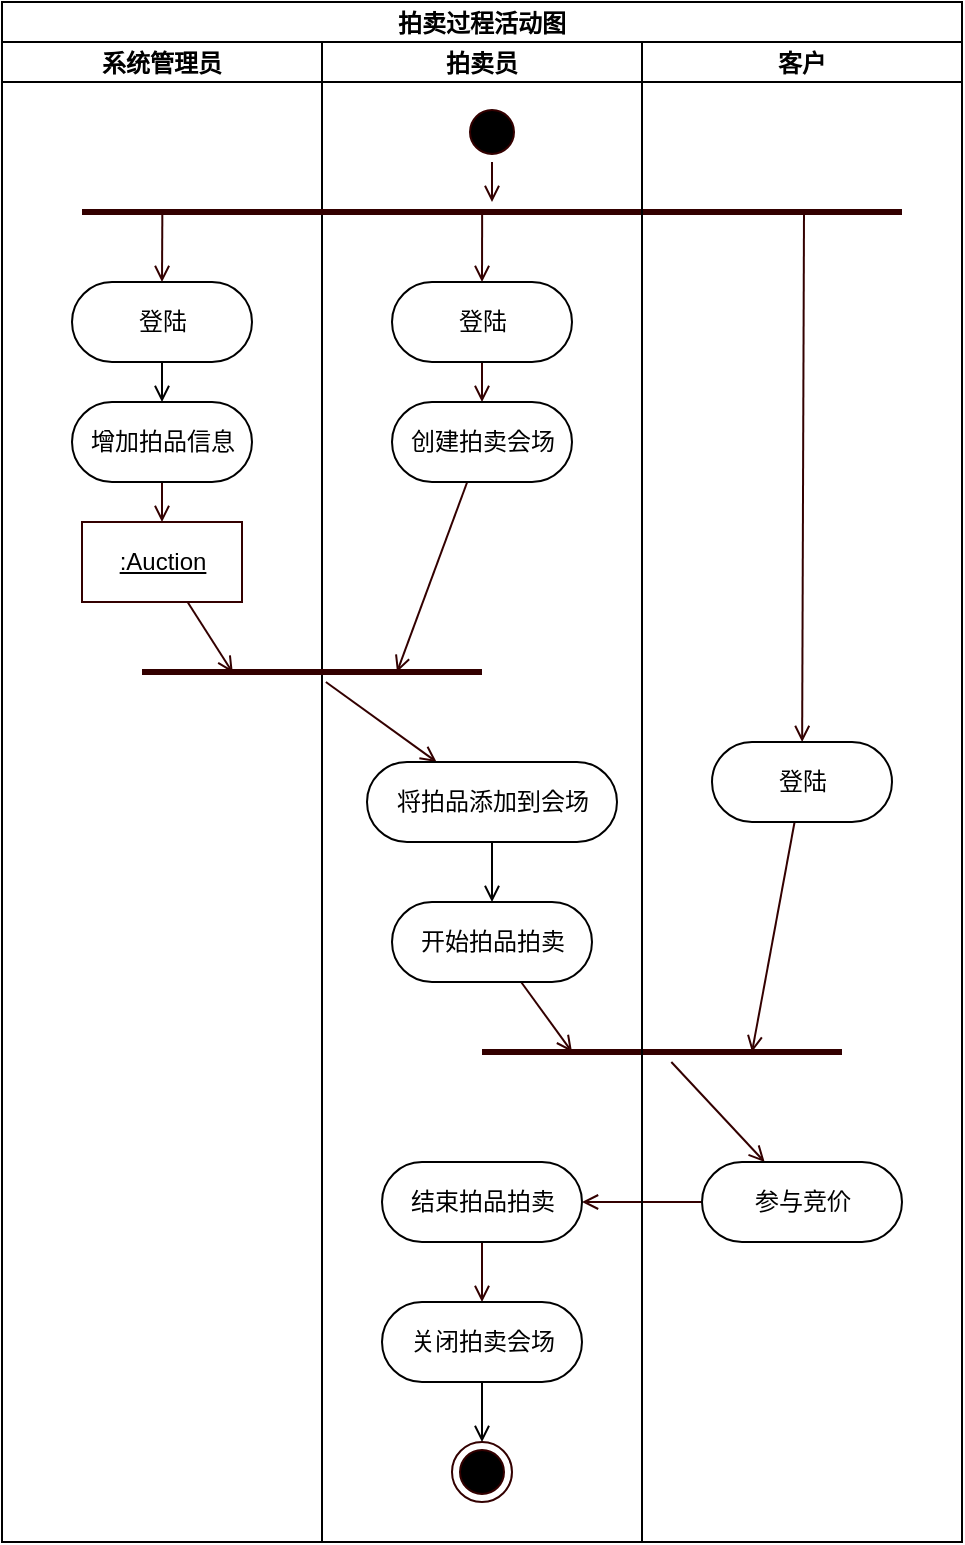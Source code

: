 <mxfile version="20.3.0" type="device"><diagram id="l4msW8cr1XuDylNJ1Xbq" name="第 1 页"><mxGraphModel dx="727" dy="452" grid="1" gridSize="10" guides="1" tooltips="1" connect="1" arrows="1" fold="1" page="1" pageScale="1" pageWidth="827" pageHeight="1169" math="0" shadow="0"><root><mxCell id="0"/><mxCell id="1" parent="0"/><mxCell id="09FqrdzeyCbM9bqOxDSP-15" value="拍卖过程活动图" style="swimlane;childLayout=stackLayout;resizeParent=1;resizeParentMax=0;startSize=20;" parent="1" vertex="1"><mxGeometry x="189" y="300" width="480" height="770" as="geometry"/></mxCell><mxCell id="09FqrdzeyCbM9bqOxDSP-16" value="系统管理员" style="swimlane;startSize=20;" parent="09FqrdzeyCbM9bqOxDSP-15" vertex="1"><mxGeometry y="20" width="160" height="750" as="geometry"/></mxCell><mxCell id="09FqrdzeyCbM9bqOxDSP-24" value="" style="edgeStyle=none;rounded=0;orthogonalLoop=1;jettySize=auto;html=1;endArrow=open;endFill=0;" parent="09FqrdzeyCbM9bqOxDSP-16" source="09FqrdzeyCbM9bqOxDSP-21" target="09FqrdzeyCbM9bqOxDSP-22" edge="1"><mxGeometry relative="1" as="geometry"/></mxCell><mxCell id="09FqrdzeyCbM9bqOxDSP-21" value="登陆" style="html=1;dashed=0;whitespace=wrap;shape=mxgraph.dfd.start" parent="09FqrdzeyCbM9bqOxDSP-16" vertex="1"><mxGeometry x="35" y="120" width="90" height="40" as="geometry"/></mxCell><mxCell id="09FqrdzeyCbM9bqOxDSP-30" value="" style="edgeStyle=none;rounded=0;orthogonalLoop=1;jettySize=auto;html=1;strokeColor=#330000;endArrow=open;endFill=0;" parent="09FqrdzeyCbM9bqOxDSP-16" source="09FqrdzeyCbM9bqOxDSP-22" target="09FqrdzeyCbM9bqOxDSP-29" edge="1"><mxGeometry relative="1" as="geometry"/></mxCell><mxCell id="09FqrdzeyCbM9bqOxDSP-22" value="增加拍品信息" style="html=1;dashed=0;whitespace=wrap;shape=mxgraph.dfd.start" parent="09FqrdzeyCbM9bqOxDSP-16" vertex="1"><mxGeometry x="35" y="180" width="90" height="40" as="geometry"/></mxCell><mxCell id="09FqrdzeyCbM9bqOxDSP-29" value="&lt;u&gt;:Auction&lt;/u&gt;" style="html=1;strokeColor=#330000;" parent="09FqrdzeyCbM9bqOxDSP-16" vertex="1"><mxGeometry x="40" y="240" width="80" height="40" as="geometry"/></mxCell><mxCell id="09FqrdzeyCbM9bqOxDSP-32" value="" style="edgeStyle=none;rounded=0;orthogonalLoop=1;jettySize=auto;html=1;strokeColor=#330000;endArrow=open;endFill=0;entryX=0.267;entryY=0.54;entryDx=0;entryDy=0;entryPerimeter=0;" parent="09FqrdzeyCbM9bqOxDSP-15" source="09FqrdzeyCbM9bqOxDSP-29" target="09FqrdzeyCbM9bqOxDSP-55" edge="1"><mxGeometry relative="1" as="geometry"><mxPoint x="80" y="280" as="sourcePoint"/><mxPoint x="81" y="350" as="targetPoint"/></mxGeometry></mxCell><mxCell id="09FqrdzeyCbM9bqOxDSP-64" value="" style="edgeStyle=none;rounded=0;orthogonalLoop=1;jettySize=auto;html=1;strokeColor=#330000;endArrow=open;endFill=0;" parent="09FqrdzeyCbM9bqOxDSP-15" target="09FqrdzeyCbM9bqOxDSP-60" edge="1"><mxGeometry relative="1" as="geometry"><mxPoint x="401" y="105" as="sourcePoint"/></mxGeometry></mxCell><mxCell id="09FqrdzeyCbM9bqOxDSP-49" style="edgeStyle=none;rounded=0;orthogonalLoop=1;jettySize=auto;html=1;exitX=0.098;exitY=0.494;exitDx=0;exitDy=0;exitPerimeter=0;entryX=0.5;entryY=0.5;entryDx=0;entryDy=-20;entryPerimeter=0;strokeColor=#330000;endArrow=open;endFill=0;" parent="09FqrdzeyCbM9bqOxDSP-15" source="09FqrdzeyCbM9bqOxDSP-41" target="09FqrdzeyCbM9bqOxDSP-21" edge="1"><mxGeometry relative="1" as="geometry"/></mxCell><mxCell id="09FqrdzeyCbM9bqOxDSP-38" style="edgeStyle=none;rounded=0;orthogonalLoop=1;jettySize=auto;html=1;strokeColor=#330000;endArrow=open;endFill=0;" parent="09FqrdzeyCbM9bqOxDSP-15" source="09FqrdzeyCbM9bqOxDSP-35" target="09FqrdzeyCbM9bqOxDSP-37" edge="1"><mxGeometry relative="1" as="geometry"/></mxCell><mxCell id="09FqrdzeyCbM9bqOxDSP-66" style="edgeStyle=none;rounded=0;orthogonalLoop=1;jettySize=auto;html=1;entryX=0.75;entryY=0.5;entryDx=0;entryDy=0;entryPerimeter=0;strokeColor=#330000;endArrow=open;endFill=0;" parent="09FqrdzeyCbM9bqOxDSP-15" source="09FqrdzeyCbM9bqOxDSP-60" target="09FqrdzeyCbM9bqOxDSP-63" edge="1"><mxGeometry relative="1" as="geometry"><mxPoint x="400" y="450" as="sourcePoint"/></mxGeometry></mxCell><mxCell id="09FqrdzeyCbM9bqOxDSP-67" value="" style="edgeStyle=none;rounded=0;orthogonalLoop=1;jettySize=auto;html=1;strokeColor=#330000;endArrow=open;endFill=0;" parent="09FqrdzeyCbM9bqOxDSP-15" source="09FqrdzeyCbM9bqOxDSP-63" target="09FqrdzeyCbM9bqOxDSP-35" edge="1"><mxGeometry relative="1" as="geometry"/></mxCell><mxCell id="09FqrdzeyCbM9bqOxDSP-17" value="拍卖员" style="swimlane;startSize=20;" parent="09FqrdzeyCbM9bqOxDSP-15" vertex="1"><mxGeometry x="160" y="20" width="160" height="750" as="geometry"/></mxCell><mxCell id="09FqrdzeyCbM9bqOxDSP-65" style="edgeStyle=none;rounded=0;orthogonalLoop=1;jettySize=auto;html=1;entryX=0.25;entryY=0.5;entryDx=0;entryDy=0;entryPerimeter=0;strokeColor=#330000;endArrow=open;endFill=0;" parent="09FqrdzeyCbM9bqOxDSP-17" source="oFJsejfDUSNllvFSHVs3-8" target="09FqrdzeyCbM9bqOxDSP-63" edge="1"><mxGeometry relative="1" as="geometry"><mxPoint x="121" y="450" as="sourcePoint"/></mxGeometry></mxCell><mxCell id="09FqrdzeyCbM9bqOxDSP-58" value="" style="edgeStyle=none;rounded=0;orthogonalLoop=1;jettySize=auto;html=1;strokeColor=#330000;endArrow=open;endFill=0;" parent="09FqrdzeyCbM9bqOxDSP-17" source="09FqrdzeyCbM9bqOxDSP-37" target="oFJsejfDUSNllvFSHVs3-5" edge="1"><mxGeometry relative="1" as="geometry"><mxPoint x="80" y="600" as="targetPoint"/></mxGeometry></mxCell><mxCell id="09FqrdzeyCbM9bqOxDSP-37" value="结束拍品拍卖" style="html=1;dashed=0;whitespace=wrap;shape=mxgraph.dfd.start" parent="09FqrdzeyCbM9bqOxDSP-17" vertex="1"><mxGeometry x="30" y="560" width="100" height="40" as="geometry"/></mxCell><mxCell id="09FqrdzeyCbM9bqOxDSP-44" value="" style="edgeStyle=none;rounded=0;orthogonalLoop=1;jettySize=auto;html=1;strokeColor=#330000;endArrow=open;endFill=0;" parent="09FqrdzeyCbM9bqOxDSP-17" source="09FqrdzeyCbM9bqOxDSP-43" target="oFJsejfDUSNllvFSHVs3-1" edge="1"><mxGeometry relative="1" as="geometry"/></mxCell><mxCell id="09FqrdzeyCbM9bqOxDSP-43" value="登陆" style="html=1;dashed=0;whitespace=wrap;shape=mxgraph.dfd.start" parent="09FqrdzeyCbM9bqOxDSP-17" vertex="1"><mxGeometry x="35" y="120" width="90" height="40" as="geometry"/></mxCell><mxCell id="09FqrdzeyCbM9bqOxDSP-50" style="edgeStyle=none;rounded=0;orthogonalLoop=1;jettySize=auto;html=1;exitX=0.488;exitY=0.494;exitDx=0;exitDy=0;exitPerimeter=0;entryX=0.5;entryY=0.5;entryDx=0;entryDy=-20;entryPerimeter=0;strokeColor=#330000;endArrow=open;endFill=0;" parent="09FqrdzeyCbM9bqOxDSP-17" source="09FqrdzeyCbM9bqOxDSP-41" target="09FqrdzeyCbM9bqOxDSP-43" edge="1"><mxGeometry relative="1" as="geometry"/></mxCell><mxCell id="09FqrdzeyCbM9bqOxDSP-41" value="" style="shape=line;html=1;strokeWidth=3;strokeColor=#330000;" parent="09FqrdzeyCbM9bqOxDSP-17" vertex="1"><mxGeometry x="-120" y="80" width="410" height="10" as="geometry"/></mxCell><mxCell id="09FqrdzeyCbM9bqOxDSP-56" value="" style="edgeStyle=none;rounded=0;orthogonalLoop=1;jettySize=auto;html=1;strokeColor=#330000;endArrow=open;endFill=0;" parent="09FqrdzeyCbM9bqOxDSP-17" source="09FqrdzeyCbM9bqOxDSP-55" target="oFJsejfDUSNllvFSHVs3-7" edge="1"><mxGeometry relative="1" as="geometry"><mxPoint x="49.091" y="350" as="targetPoint"/></mxGeometry></mxCell><mxCell id="09FqrdzeyCbM9bqOxDSP-55" value="" style="shape=line;html=1;strokeWidth=3;strokeColor=#330000;" parent="09FqrdzeyCbM9bqOxDSP-17" vertex="1"><mxGeometry x="-90" y="310" width="170" height="10" as="geometry"/></mxCell><mxCell id="09FqrdzeyCbM9bqOxDSP-34" value="" style="edgeStyle=none;rounded=0;orthogonalLoop=1;jettySize=auto;html=1;strokeColor=#330000;endArrow=open;endFill=0;entryX=0.75;entryY=0.5;entryDx=0;entryDy=0;entryPerimeter=0;" parent="09FqrdzeyCbM9bqOxDSP-17" source="oFJsejfDUSNllvFSHVs3-1" target="09FqrdzeyCbM9bqOxDSP-55" edge="1"><mxGeometry relative="1" as="geometry"><mxPoint x="64.545" y="280" as="sourcePoint"/></mxGeometry></mxCell><mxCell id="09FqrdzeyCbM9bqOxDSP-25" value="" style="ellipse;html=1;shape=startState;fillColor=#000000;strokeColor=#330000;" parent="09FqrdzeyCbM9bqOxDSP-17" vertex="1"><mxGeometry x="70" y="30" width="30" height="30" as="geometry"/></mxCell><mxCell id="09FqrdzeyCbM9bqOxDSP-48" style="edgeStyle=none;rounded=0;orthogonalLoop=1;jettySize=auto;html=1;strokeColor=#330000;endArrow=open;endFill=0;" parent="09FqrdzeyCbM9bqOxDSP-17" source="09FqrdzeyCbM9bqOxDSP-25" target="09FqrdzeyCbM9bqOxDSP-41" edge="1"><mxGeometry relative="1" as="geometry"/></mxCell><mxCell id="09FqrdzeyCbM9bqOxDSP-63" value="" style="shape=line;html=1;strokeWidth=3;strokeColor=#330000;" parent="09FqrdzeyCbM9bqOxDSP-17" vertex="1"><mxGeometry x="80" y="500" width="180" height="10" as="geometry"/></mxCell><mxCell id="oFJsejfDUSNllvFSHVs3-1" value="创建拍卖会场" style="html=1;dashed=0;whitespace=wrap;shape=mxgraph.dfd.start" vertex="1" parent="09FqrdzeyCbM9bqOxDSP-17"><mxGeometry x="35" y="180" width="90" height="40" as="geometry"/></mxCell><mxCell id="oFJsejfDUSNllvFSHVs3-4" value="" style="ellipse;html=1;shape=endState;fillColor=#000000;strokeColor=#330000;strokeWidth=1;" vertex="1" parent="09FqrdzeyCbM9bqOxDSP-17"><mxGeometry x="65" y="700" width="30" height="30" as="geometry"/></mxCell><mxCell id="oFJsejfDUSNllvFSHVs3-6" style="edgeStyle=orthogonalEdgeStyle;rounded=0;orthogonalLoop=1;jettySize=auto;html=1;exitX=0.5;exitY=0.5;exitDx=0;exitDy=20;exitPerimeter=0;endArrow=open;endFill=0;" edge="1" parent="09FqrdzeyCbM9bqOxDSP-17" source="oFJsejfDUSNllvFSHVs3-5" target="oFJsejfDUSNllvFSHVs3-4"><mxGeometry relative="1" as="geometry"/></mxCell><mxCell id="oFJsejfDUSNllvFSHVs3-5" value="关闭拍卖会场" style="html=1;dashed=0;whitespace=wrap;shape=mxgraph.dfd.start" vertex="1" parent="09FqrdzeyCbM9bqOxDSP-17"><mxGeometry x="30" y="630" width="100" height="40" as="geometry"/></mxCell><mxCell id="oFJsejfDUSNllvFSHVs3-9" value="" style="edgeStyle=orthogonalEdgeStyle;rounded=0;orthogonalLoop=1;jettySize=auto;html=1;endArrow=open;endFill=0;" edge="1" parent="09FqrdzeyCbM9bqOxDSP-17" source="oFJsejfDUSNllvFSHVs3-7" target="oFJsejfDUSNllvFSHVs3-8"><mxGeometry relative="1" as="geometry"/></mxCell><mxCell id="oFJsejfDUSNllvFSHVs3-7" value="将拍品添加到会场" style="html=1;dashed=0;whitespace=wrap;shape=mxgraph.dfd.start" vertex="1" parent="09FqrdzeyCbM9bqOxDSP-17"><mxGeometry x="22.5" y="360" width="125" height="40" as="geometry"/></mxCell><mxCell id="oFJsejfDUSNllvFSHVs3-8" value="开始拍品拍卖" style="html=1;dashed=0;whitespace=wrap;shape=mxgraph.dfd.start" vertex="1" parent="09FqrdzeyCbM9bqOxDSP-17"><mxGeometry x="35" y="430" width="100" height="40" as="geometry"/></mxCell><mxCell id="09FqrdzeyCbM9bqOxDSP-18" value="客户" style="swimlane;startSize=20;" parent="09FqrdzeyCbM9bqOxDSP-15" vertex="1"><mxGeometry x="320" y="20" width="160" height="750" as="geometry"/></mxCell><mxCell id="09FqrdzeyCbM9bqOxDSP-35" value="参与竞价" style="html=1;dashed=0;whitespace=wrap;shape=mxgraph.dfd.start" parent="09FqrdzeyCbM9bqOxDSP-18" vertex="1"><mxGeometry x="30" y="560" width="100" height="40" as="geometry"/></mxCell><mxCell id="09FqrdzeyCbM9bqOxDSP-60" value="登陆" style="html=1;dashed=0;whitespace=wrap;shape=mxgraph.dfd.start" parent="09FqrdzeyCbM9bqOxDSP-18" vertex="1"><mxGeometry x="35" y="350" width="90" height="40" as="geometry"/></mxCell></root></mxGraphModel></diagram></mxfile>